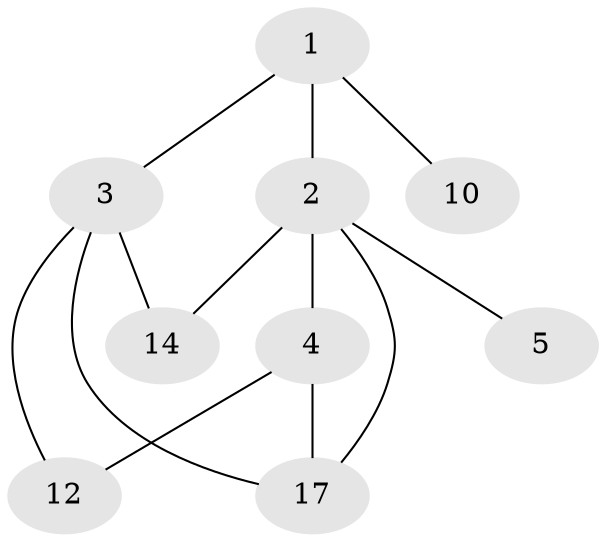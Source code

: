 // Generated by graph-tools (version 1.1) at 2025/46/02/15/25 05:46:28]
// undirected, 9 vertices, 12 edges
graph export_dot {
graph [start="1"]
  node [color=gray90,style=filled];
  1;
  2 [super="+8"];
  3 [super="+6"];
  4 [super="+7"];
  5 [super="+9+15+20"];
  10 [super="+11+13"];
  12 [super="+8"];
  14 [super="+16+19"];
  17 [super="+6"];
  1 -- 2;
  1 -- 3;
  1 -- 10;
  2 -- 4;
  2 -- 5;
  2 -- 14;
  2 -- 17;
  3 -- 12;
  3 -- 17;
  3 -- 14;
  4 -- 17;
  4 -- 12;
}
